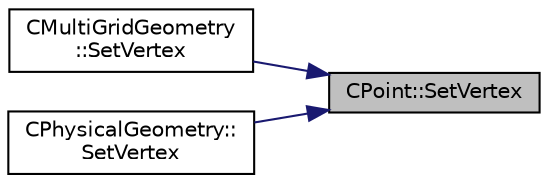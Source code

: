 digraph "CPoint::SetVertex"
{
 // LATEX_PDF_SIZE
  edge [fontname="Helvetica",fontsize="10",labelfontname="Helvetica",labelfontsize="10"];
  node [fontname="Helvetica",fontsize="10",shape=record];
  rankdir="RL";
  Node1 [label="CPoint::SetVertex",height=0.2,width=0.4,color="black", fillcolor="grey75", style="filled", fontcolor="black",tooltip="Set the boundary vertex that compose the control volume."];
  Node1 -> Node2 [dir="back",color="midnightblue",fontsize="10",style="solid",fontname="Helvetica"];
  Node2 [label="CMultiGridGeometry\l::SetVertex",height=0.2,width=0.4,color="black", fillcolor="white", style="filled",URL="$classCMultiGridGeometry.html#a5b5eb7046a129a1ab15322eb907ea1cb",tooltip="Set boundary vertex."];
  Node1 -> Node3 [dir="back",color="midnightblue",fontsize="10",style="solid",fontname="Helvetica"];
  Node3 [label="CPhysicalGeometry::\lSetVertex",height=0.2,width=0.4,color="black", fillcolor="white", style="filled",URL="$classCPhysicalGeometry.html#abdb0b15a9c59c8d618fde1f4ecce0446",tooltip="Set boundary vertex."];
}
